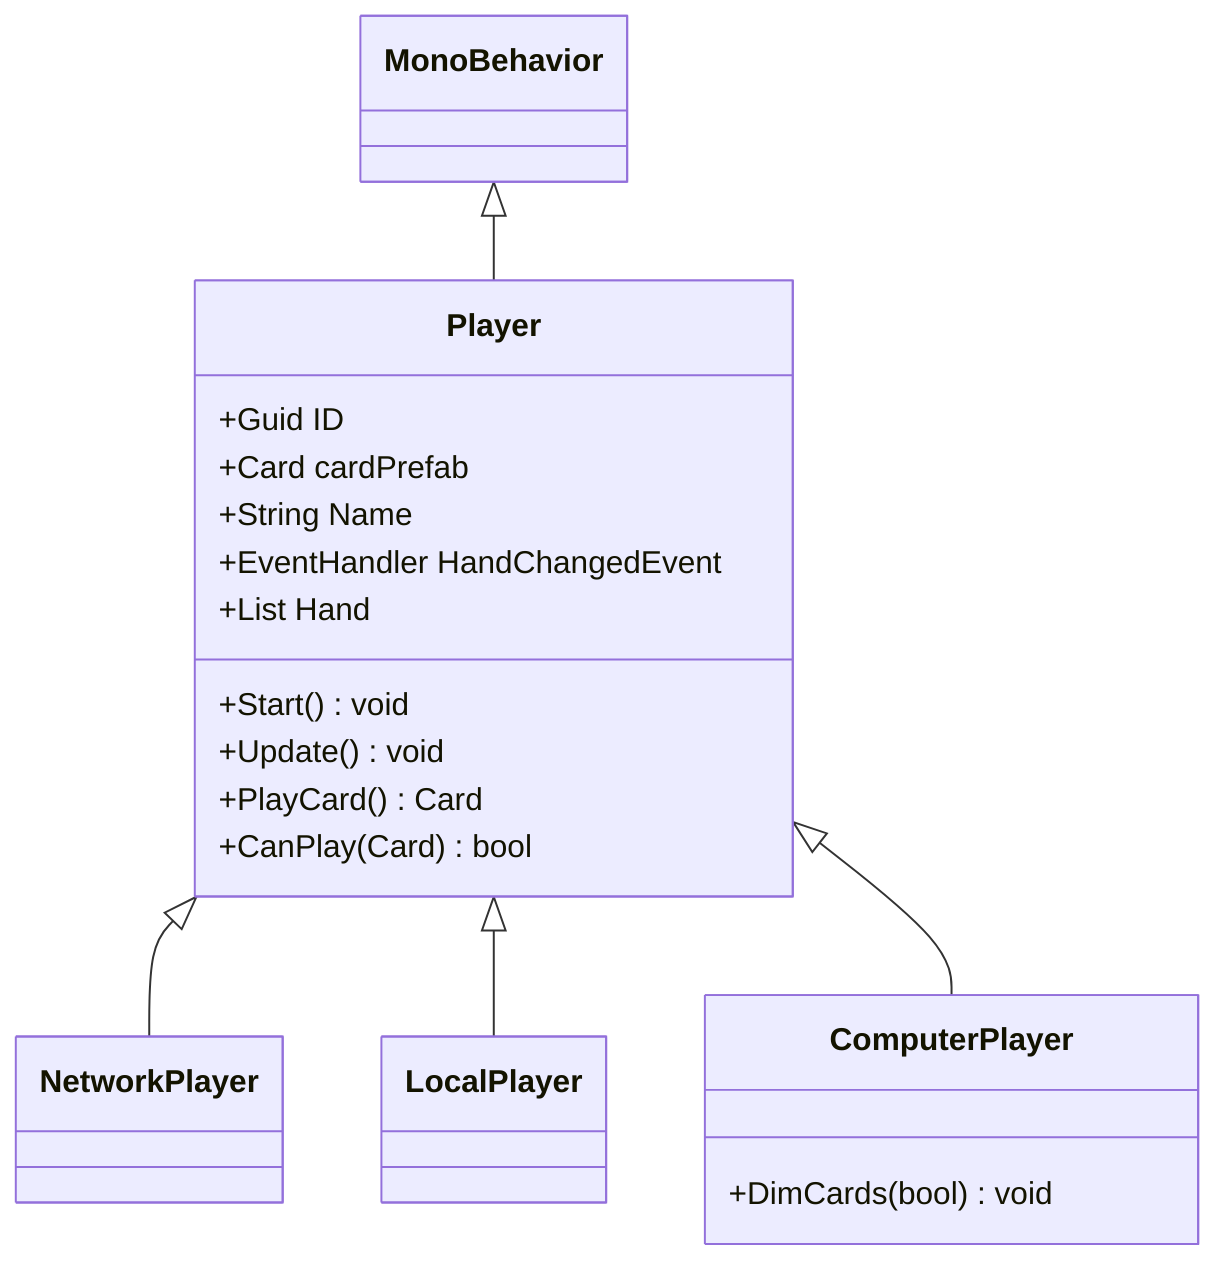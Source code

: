 classDiagram
    MonoBehavior <|-- Player
    Player <|-- NetworkPlayer
    Player <|-- LocalPlayer
    Player <|-- ComputerPlayer

    Player : +Guid ID
    Player : +Card cardPrefab
    Player : +String Name
    Player : +EventHandler<Card> HandChangedEvent
    Player : +List<Card> Hand
    Player: +Start() void
    Player: +Update() void
    Player: +PlayCard() Card
    Player: +CanPlay(Card) bool


    class NetworkPlayer{
    }
    class LocalPlayer{
    }
    class ComputerPlayer{
      +DimCards(bool) void
    }